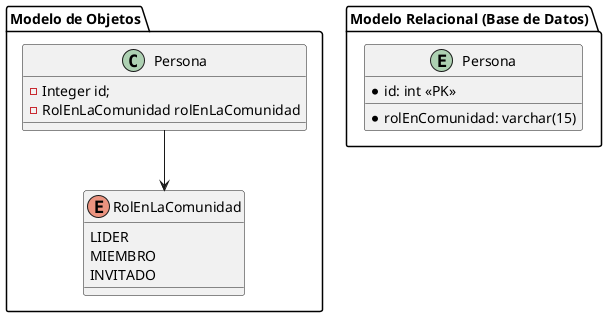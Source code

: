 @startuml

package "Modelo de Objetos" {
  class Persona {
    - Integer id;
    -RolEnLaComunidad rolEnLaComunidad
  }

    Persona --> RolEnLaComunidad
  enum RolEnLaComunidad {
    LIDER
    MIEMBRO
    INVITADO
  }
}

package "Modelo Relacional (Base de Datos)" {

  entity Persona {
    *id: int <<PK>>
    *rolEnComunidad: varchar(15)
  }

}


@enduml


